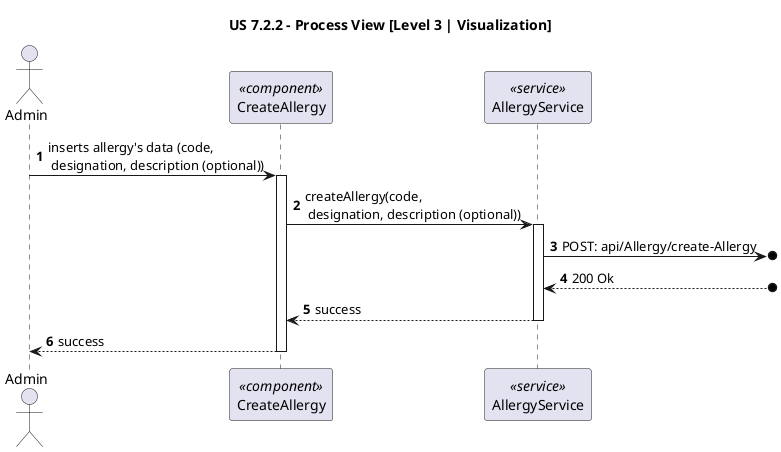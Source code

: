 @startuml

title "US 7.2.2 - Process View [Level 3 | Visualization]"

autonumber
actor "Admin" as USER
participant "CreateAllergy" as UPP <<component>>
participant "AllergyService" as PS <<service>>

USER -> UPP : inserts allergy's data (code,\n designation, description (optional))
activate UPP

UPP -> PS : createAllergy(code,\n designation, description (optional))
activate PS

PS ->o] : POST: api/Allergy/create-Allergy

PS <--o] : 200 Ok

PS --> UPP: success
deactivate PS

UPP --> USER: success
deactivate UPP




@enduml